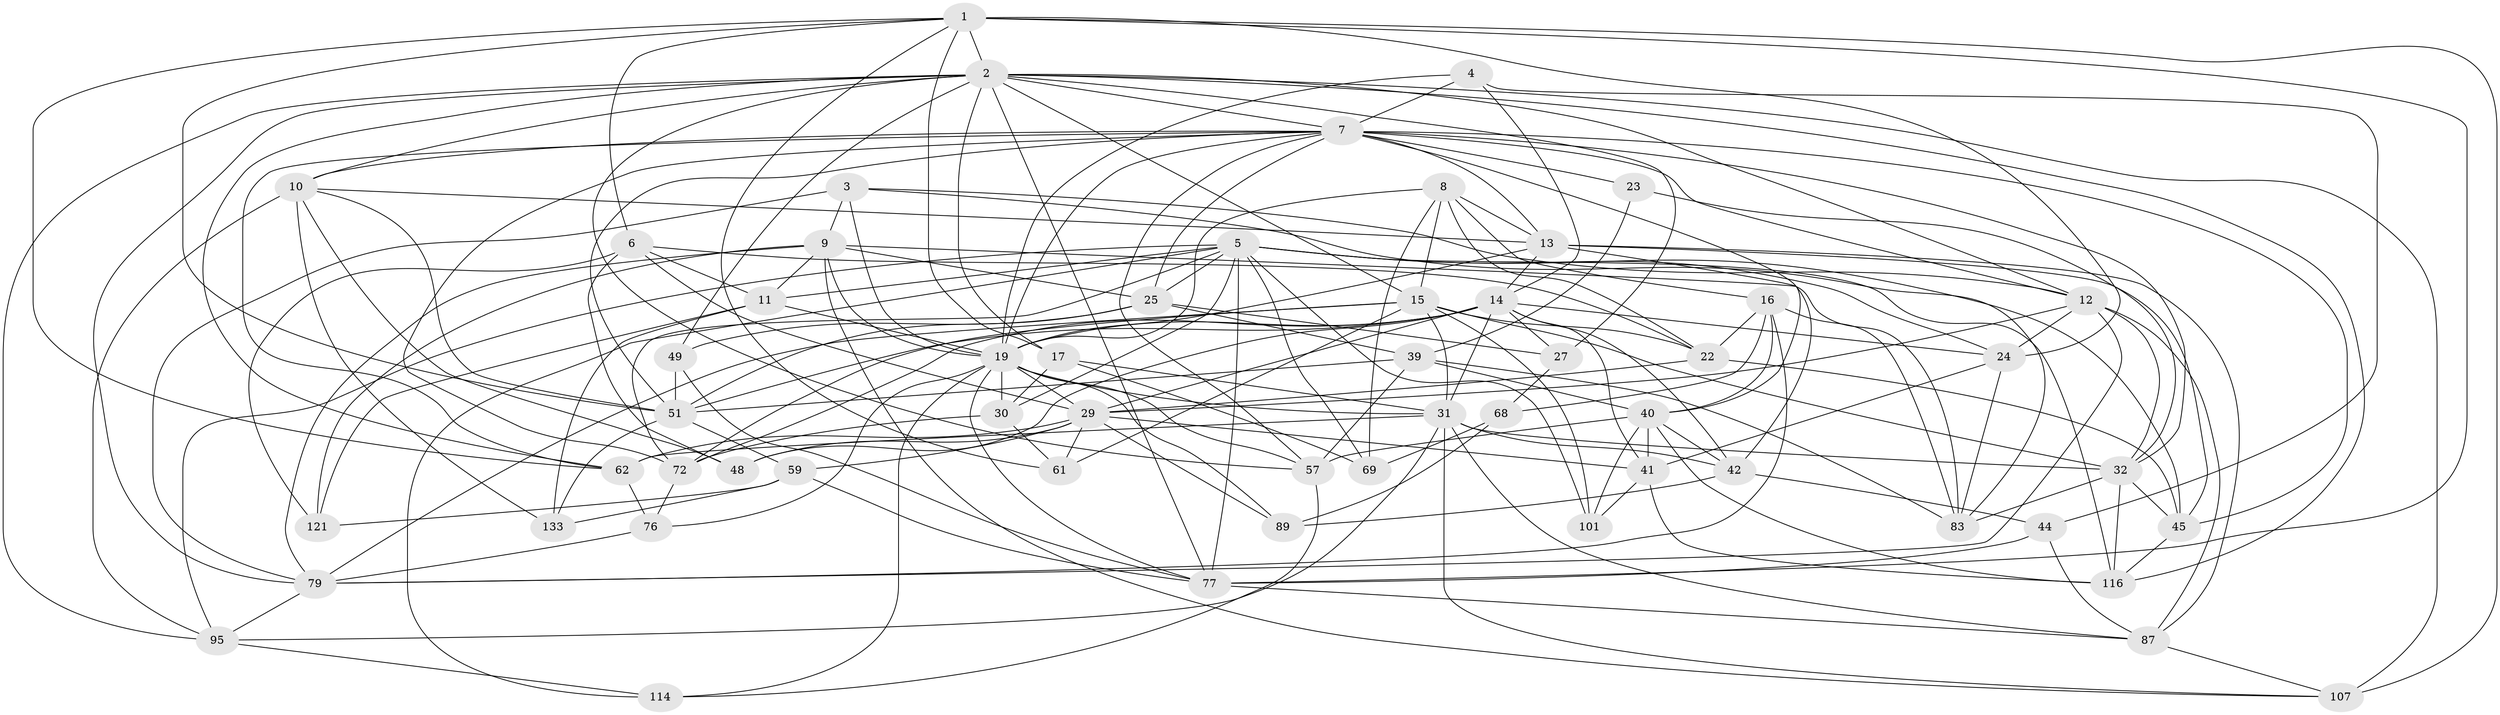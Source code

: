 // original degree distribution, {4: 1.0}
// Generated by graph-tools (version 1.1) at 2025/20/03/04/25 18:20:59]
// undirected, 56 vertices, 187 edges
graph export_dot {
graph [start="1"]
  node [color=gray90,style=filled];
  1 [super="+110+105+127"];
  2 [super="+18+90+120+117"];
  3 [super="+125"];
  4;
  5 [super="+139+97+75"];
  6 [super="+58"];
  7 [super="+35+28+47"];
  8 [super="+55"];
  9 [super="+60"];
  10 [super="+109"];
  11 [super="+96"];
  12 [super="+36+37"];
  13 [super="+82"];
  14 [super="+92+100+102+94"];
  15 [super="+70+20+52"];
  16 [super="+124"];
  17 [super="+21"];
  19 [super="+135+26+33"];
  22 [super="+34"];
  23;
  24 [super="+99"];
  25 [super="+134+78"];
  27;
  29 [super="+66+64+56"];
  30 [super="+53"];
  31 [super="+63+93"];
  32 [super="+123+137"];
  39 [super="+106"];
  40 [super="+46+43"];
  41 [super="+85"];
  42 [super="+142"];
  44;
  45 [super="+54"];
  48;
  49;
  51 [super="+103+80"];
  57 [super="+67"];
  59 [super="+81"];
  61;
  62 [super="+126"];
  68;
  69;
  72 [super="+74"];
  76;
  77 [super="+119+98"];
  79 [super="+136+122"];
  83 [super="+88"];
  87 [super="+130"];
  89;
  95 [super="+141"];
  101;
  107 [super="+113"];
  114;
  116 [super="+131"];
  121;
  133;
  1 -- 24;
  1 -- 17;
  1 -- 51;
  1 -- 107 [weight=2];
  1 -- 6;
  1 -- 2;
  1 -- 61;
  1 -- 62;
  1 -- 77;
  2 -- 10;
  2 -- 107;
  2 -- 12;
  2 -- 15 [weight=2];
  2 -- 116;
  2 -- 62;
  2 -- 27;
  2 -- 95;
  2 -- 57;
  2 -- 77;
  2 -- 7;
  2 -- 17;
  2 -- 79;
  2 -- 49;
  3 -- 83;
  3 -- 79;
  3 -- 12;
  3 -- 9 [weight=2];
  3 -- 19;
  4 -- 44;
  4 -- 14;
  4 -- 7;
  4 -- 19;
  5 -- 116;
  5 -- 72;
  5 -- 24;
  5 -- 30;
  5 -- 69;
  5 -- 45;
  5 -- 77;
  5 -- 114;
  5 -- 101;
  5 -- 25;
  5 -- 11;
  5 -- 95;
  6 -- 121;
  6 -- 22;
  6 -- 48;
  6 -- 29;
  6 -- 11;
  7 -- 45;
  7 -- 62;
  7 -- 57;
  7 -- 12;
  7 -- 32;
  7 -- 72;
  7 -- 10;
  7 -- 13;
  7 -- 51;
  7 -- 23 [weight=2];
  7 -- 25;
  7 -- 40;
  7 -- 19;
  8 -- 69;
  8 -- 13;
  8 -- 22;
  8 -- 16;
  8 -- 15;
  8 -- 19;
  9 -- 83;
  9 -- 25 [weight=2];
  9 -- 121;
  9 -- 107;
  9 -- 79;
  9 -- 19;
  9 -- 11;
  10 -- 48;
  10 -- 13;
  10 -- 51 [weight=2];
  10 -- 133;
  10 -- 95;
  11 -- 133;
  11 -- 19;
  11 -- 121;
  12 -- 87;
  12 -- 32;
  12 -- 29;
  12 -- 79;
  12 -- 24;
  13 -- 42;
  13 -- 87;
  13 -- 45;
  13 -- 14;
  13 -- 19;
  14 -- 41;
  14 -- 51;
  14 -- 48;
  14 -- 42;
  14 -- 29 [weight=2];
  14 -- 19 [weight=2];
  14 -- 72;
  14 -- 24;
  14 -- 27;
  14 -- 31;
  15 -- 31;
  15 -- 101;
  15 -- 72;
  15 -- 61;
  15 -- 79;
  15 -- 32;
  15 -- 22;
  16 -- 22;
  16 -- 83;
  16 -- 40;
  16 -- 68;
  16 -- 79;
  17 -- 30 [weight=2];
  17 -- 69;
  17 -- 31;
  19 -- 114;
  19 -- 89;
  19 -- 30;
  19 -- 29 [weight=2];
  19 -- 77;
  19 -- 76;
  19 -- 57;
  19 -- 31;
  22 -- 45;
  22 -- 29;
  23 -- 39;
  23 -- 32;
  24 -- 83;
  24 -- 41;
  25 -- 39;
  25 -- 49;
  25 -- 27;
  25 -- 51;
  27 -- 68;
  29 -- 62;
  29 -- 89;
  29 -- 59 [weight=2];
  29 -- 41;
  29 -- 48;
  29 -- 61;
  30 -- 72;
  30 -- 61;
  31 -- 32;
  31 -- 87;
  31 -- 95;
  31 -- 62;
  31 -- 42;
  31 -- 107;
  32 -- 116;
  32 -- 83;
  32 -- 45;
  39 -- 83;
  39 -- 57;
  39 -- 51;
  39 -- 40;
  40 -- 57;
  40 -- 41;
  40 -- 116;
  40 -- 42;
  40 -- 101;
  41 -- 101;
  41 -- 116;
  42 -- 89;
  42 -- 44;
  44 -- 77;
  44 -- 87;
  45 -- 116;
  49 -- 51;
  49 -- 77;
  51 -- 133;
  51 -- 59;
  57 -- 114;
  59 -- 133;
  59 -- 121;
  59 -- 77;
  62 -- 76;
  68 -- 89;
  68 -- 69;
  72 -- 76;
  76 -- 79;
  77 -- 87;
  79 -- 95;
  87 -- 107;
  95 -- 114;
}
